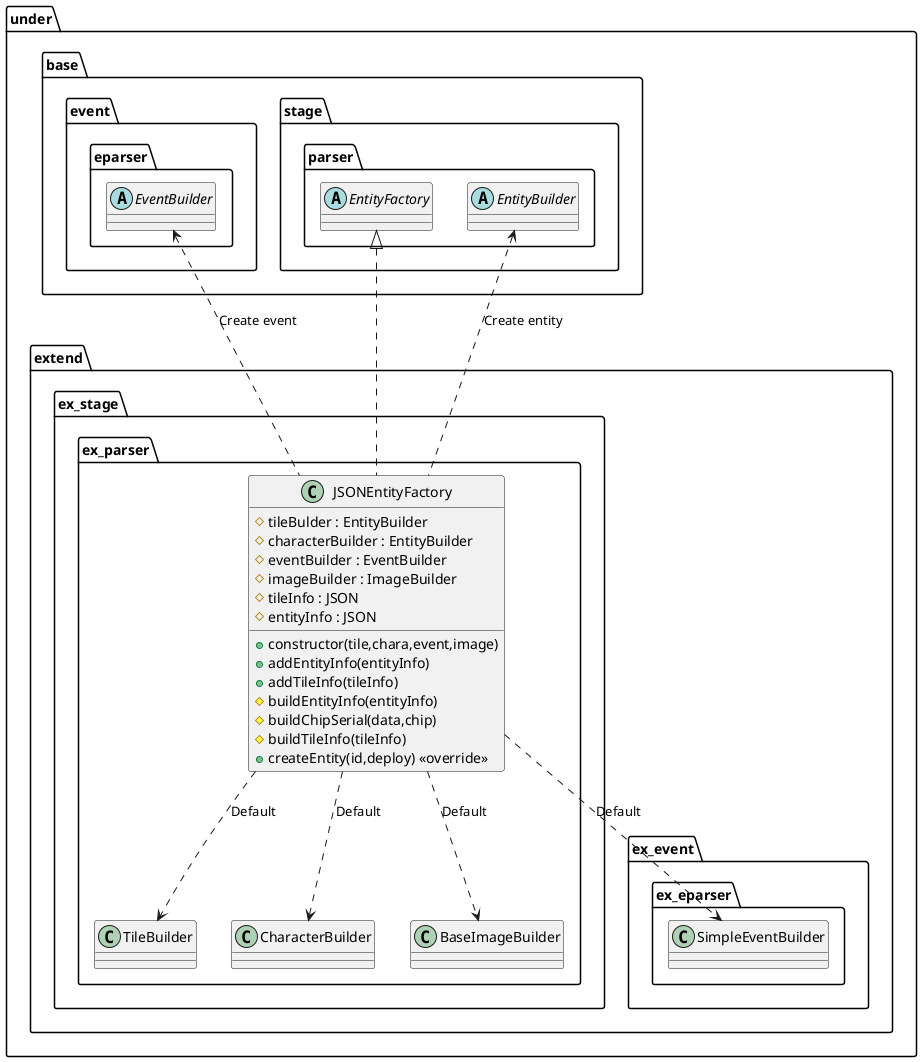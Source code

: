 @startuml ParserFactory

package under {
    package extend {
        package ex_stage {
            package ex_parser {
                class JSONEntityFactory {
                    +constructor(tile,chara,event,image)
                    #tileBulder : EntityBuilder
                    #characterBuilder : EntityBuilder
                    #eventBuilder : EventBuilder
                    #imageBuilder : ImageBuilder
                    #tileInfo : JSON
                    #entityInfo : JSON
                    +addEntityInfo(entityInfo)
                    +addTileInfo(tileInfo)
                    #buildEntityInfo(entityInfo)
                    #buildChipSerial(data,chip)
                    #buildTileInfo(tileInfo)
                    +createEntity(id,deploy) <<override>>
                }
            }
        }
    }
}

package under {
    package base {
        package event {
            package eparser {
                abstract EventBuilder
            }
        }
        package stage {
            package parser {
                abstract EntityFactory
                abstract EntityBuilder
            }
        }
    }
    package extend {
        package ex_event {
            package ex_eparser {
                class SimpleEventBuilder
            }
        }
        package ex_stage {
            package ex_parser {
                class TileBuilder
                class CharacterBuilder
                class BaseImageBuilder
            }
        }
    }
}

EntityBuilder <.. JSONEntityFactory : Create entity
EventBuilder <.. JSONEntityFactory : Create event

JSONEntityFactory ..> TileBuilder : Default
JSONEntityFactory ..> CharacterBuilder : Default
JSONEntityFactory ..> SimpleEventBuilder : Default
JSONEntityFactory ..> BaseImageBuilder : Default

EntityFactory <|.. JSONEntityFactory

@enduml
